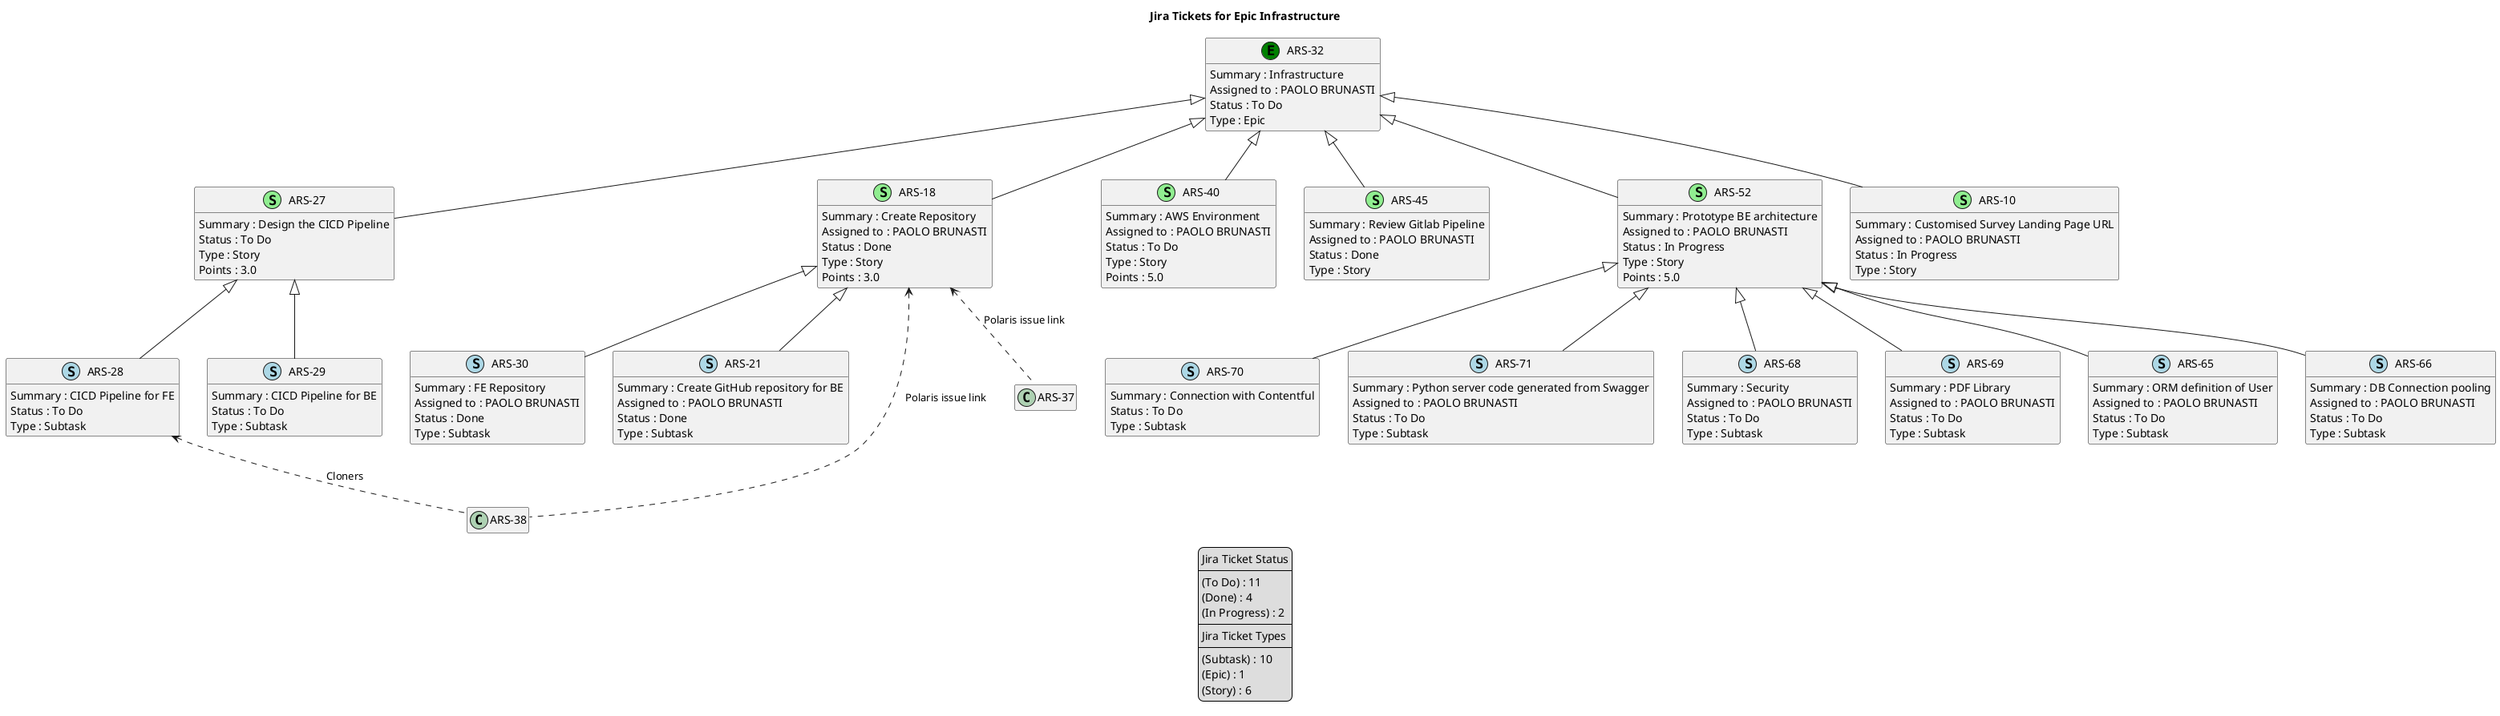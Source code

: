 @startuml
'https://plantuml.com/class-diagram

' GENERATE CLASS DIAGRAM ===========
' Generated at    : Tue May 14 15:46:32 CEST 2024

title Jira Tickets for Epic Infrastructure
hide empty members

legend
Jira Ticket Status
----
(To Do) : 11
(Done) : 4
(In Progress) : 2
----
Jira Ticket Types
----
(Subtask) : 10
(Epic) : 1
(Story) : 6
end legend


' Tickets =======
class "ARS-27" << (S,lightgreen) >> {
  Summary : Design the CICD Pipeline
  Status : To Do
  Type : Story
  Points : 3.0
}

class "ARS-28" << (S,lightblue) >> {
  Summary : CICD Pipeline for FE
  Status : To Do
  Type : Subtask
}

class "ARS-18" << (S,lightgreen) >> {
  Summary : Create Repository
  Assigned to : PAOLO BRUNASTI
  Status : Done
  Type : Story
  Points : 3.0
}

class "ARS-29" << (S,lightblue) >> {
  Summary : CICD Pipeline for BE
  Status : To Do
  Type : Subtask
}

class "ARS-70" << (S,lightblue) >> {
  Summary : Connection with Contentful
  Status : To Do
  Type : Subtask
}

class "ARS-71" << (S,lightblue) >> {
  Summary : Python server code generated from Swagger
  Assigned to : PAOLO BRUNASTI
  Status : To Do
  Type : Subtask
}

class "ARS-40" << (S,lightgreen) >> {
  Summary : AWS Environment
  Assigned to : PAOLO BRUNASTI
  Status : To Do
  Type : Story
  Points : 5.0
}

class "ARS-45" << (S,lightgreen) >> {
  Summary : Review Gitlab Pipeline
  Assigned to : PAOLO BRUNASTI
  Status : Done
  Type : Story
}

class "ARS-68" << (S,lightblue) >> {
  Summary : Security
  Assigned to : PAOLO BRUNASTI
  Status : To Do
  Type : Subtask
}

class "ARS-69" << (S,lightblue) >> {
  Summary : PDF Library
  Assigned to : PAOLO BRUNASTI
  Status : To Do
  Type : Subtask
}

class "ARS-52" << (S,lightgreen) >> {
  Summary : Prototype BE architecture
  Assigned to : PAOLO BRUNASTI
  Status : In Progress
  Type : Story
  Points : 5.0
}

class "ARS-30" << (S,lightblue) >> {
  Summary : FE Repository
  Assigned to : PAOLO BRUNASTI
  Status : Done
  Type : Subtask
}

class "ARS-32" << (E,green) >> {
  Summary : Infrastructure
  Assigned to : PAOLO BRUNASTI
  Status : To Do
  Type : Epic
}

class "ARS-10" << (S,lightgreen) >> {
  Summary : Customised Survey Landing Page URL
  Assigned to : PAOLO BRUNASTI
  Status : In Progress
  Type : Story
}

class "ARS-65" << (S,lightblue) >> {
  Summary : ORM definition of User
  Assigned to : PAOLO BRUNASTI
  Status : To Do
  Type : Subtask
}

class "ARS-21" << (S,lightblue) >> {
  Summary : Create GitHub repository for BE
  Assigned to : PAOLO BRUNASTI
  Status : Done
  Type : Subtask
}

class "ARS-66" << (S,lightblue) >> {
  Summary : DB Connection pooling
  Assigned to : PAOLO BRUNASTI
  Status : To Do
  Type : Subtask
}



' Links =======

' Parents =======
"ARS-32" <|-- "ARS-27"
"ARS-27" <|-- "ARS-28"
"ARS-32" <|-- "ARS-18"
"ARS-27" <|-- "ARS-29"
"ARS-52" <|-- "ARS-70"
"ARS-52" <|-- "ARS-71"
"ARS-32" <|-- "ARS-40"
"ARS-32" <|-- "ARS-45"
"ARS-52" <|-- "ARS-68"
"ARS-52" <|-- "ARS-69"
"ARS-32" <|-- "ARS-52"
"ARS-18" <|-- "ARS-30"
"ARS-32" <|-- "ARS-10"
"ARS-52" <|-- "ARS-65"
"ARS-18" <|-- "ARS-21"
"ARS-52" <|-- "ARS-66"

"ARS-28" <.. "ARS-38" : Cloners

"ARS-18" <.. "ARS-37" : Polaris issue link

"ARS-18" <.. "ARS-38" : Polaris issue link



@enduml
